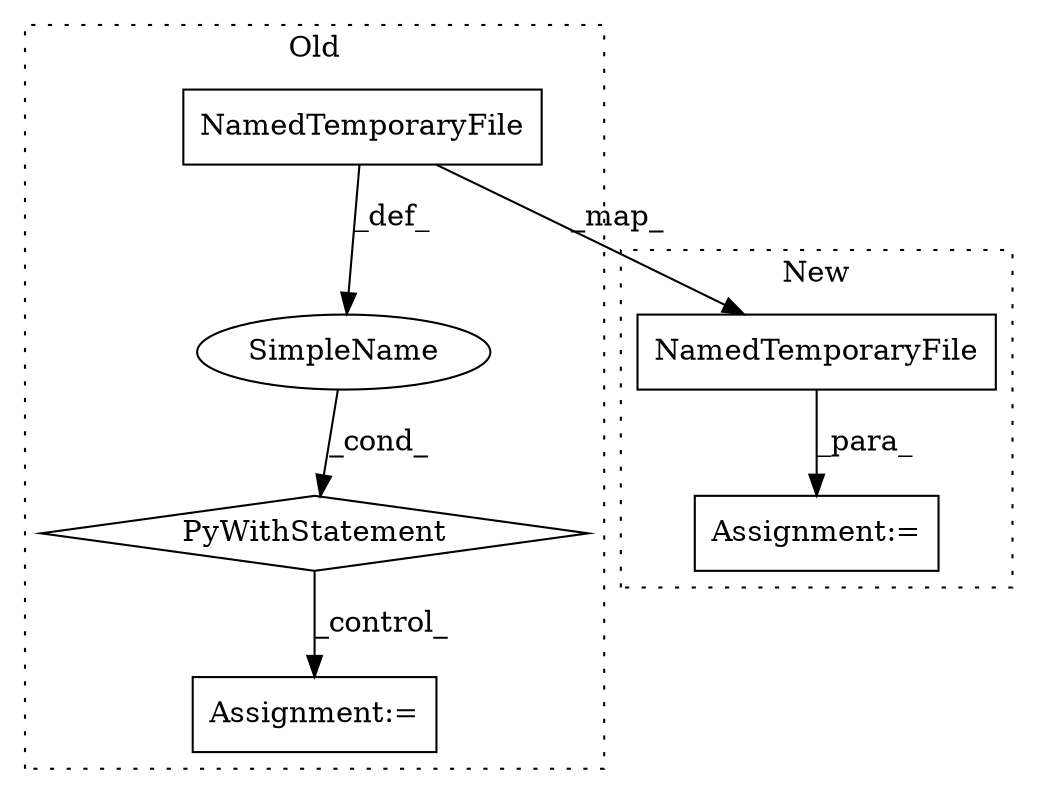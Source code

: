 digraph G {
subgraph cluster0 {
1 [label="NamedTemporaryFile" a="32" s="9157,9180" l="19,1" shape="box"];
4 [label="PyWithStatement" a="104" s="9138,9181" l="10,2" shape="diamond"];
5 [label="SimpleName" a="42" s="" l="" shape="ellipse"];
6 [label="Assignment:=" a="7" s="9224" l="1" shape="box"];
label = "Old";
style="dotted";
}
subgraph cluster1 {
2 [label="NamedTemporaryFile" a="32" s="9149,9178" l="19,1" shape="box"];
3 [label="Assignment:=" a="7" s="9139" l="1" shape="box"];
label = "New";
style="dotted";
}
1 -> 2 [label="_map_"];
1 -> 5 [label="_def_"];
2 -> 3 [label="_para_"];
4 -> 6 [label="_control_"];
5 -> 4 [label="_cond_"];
}